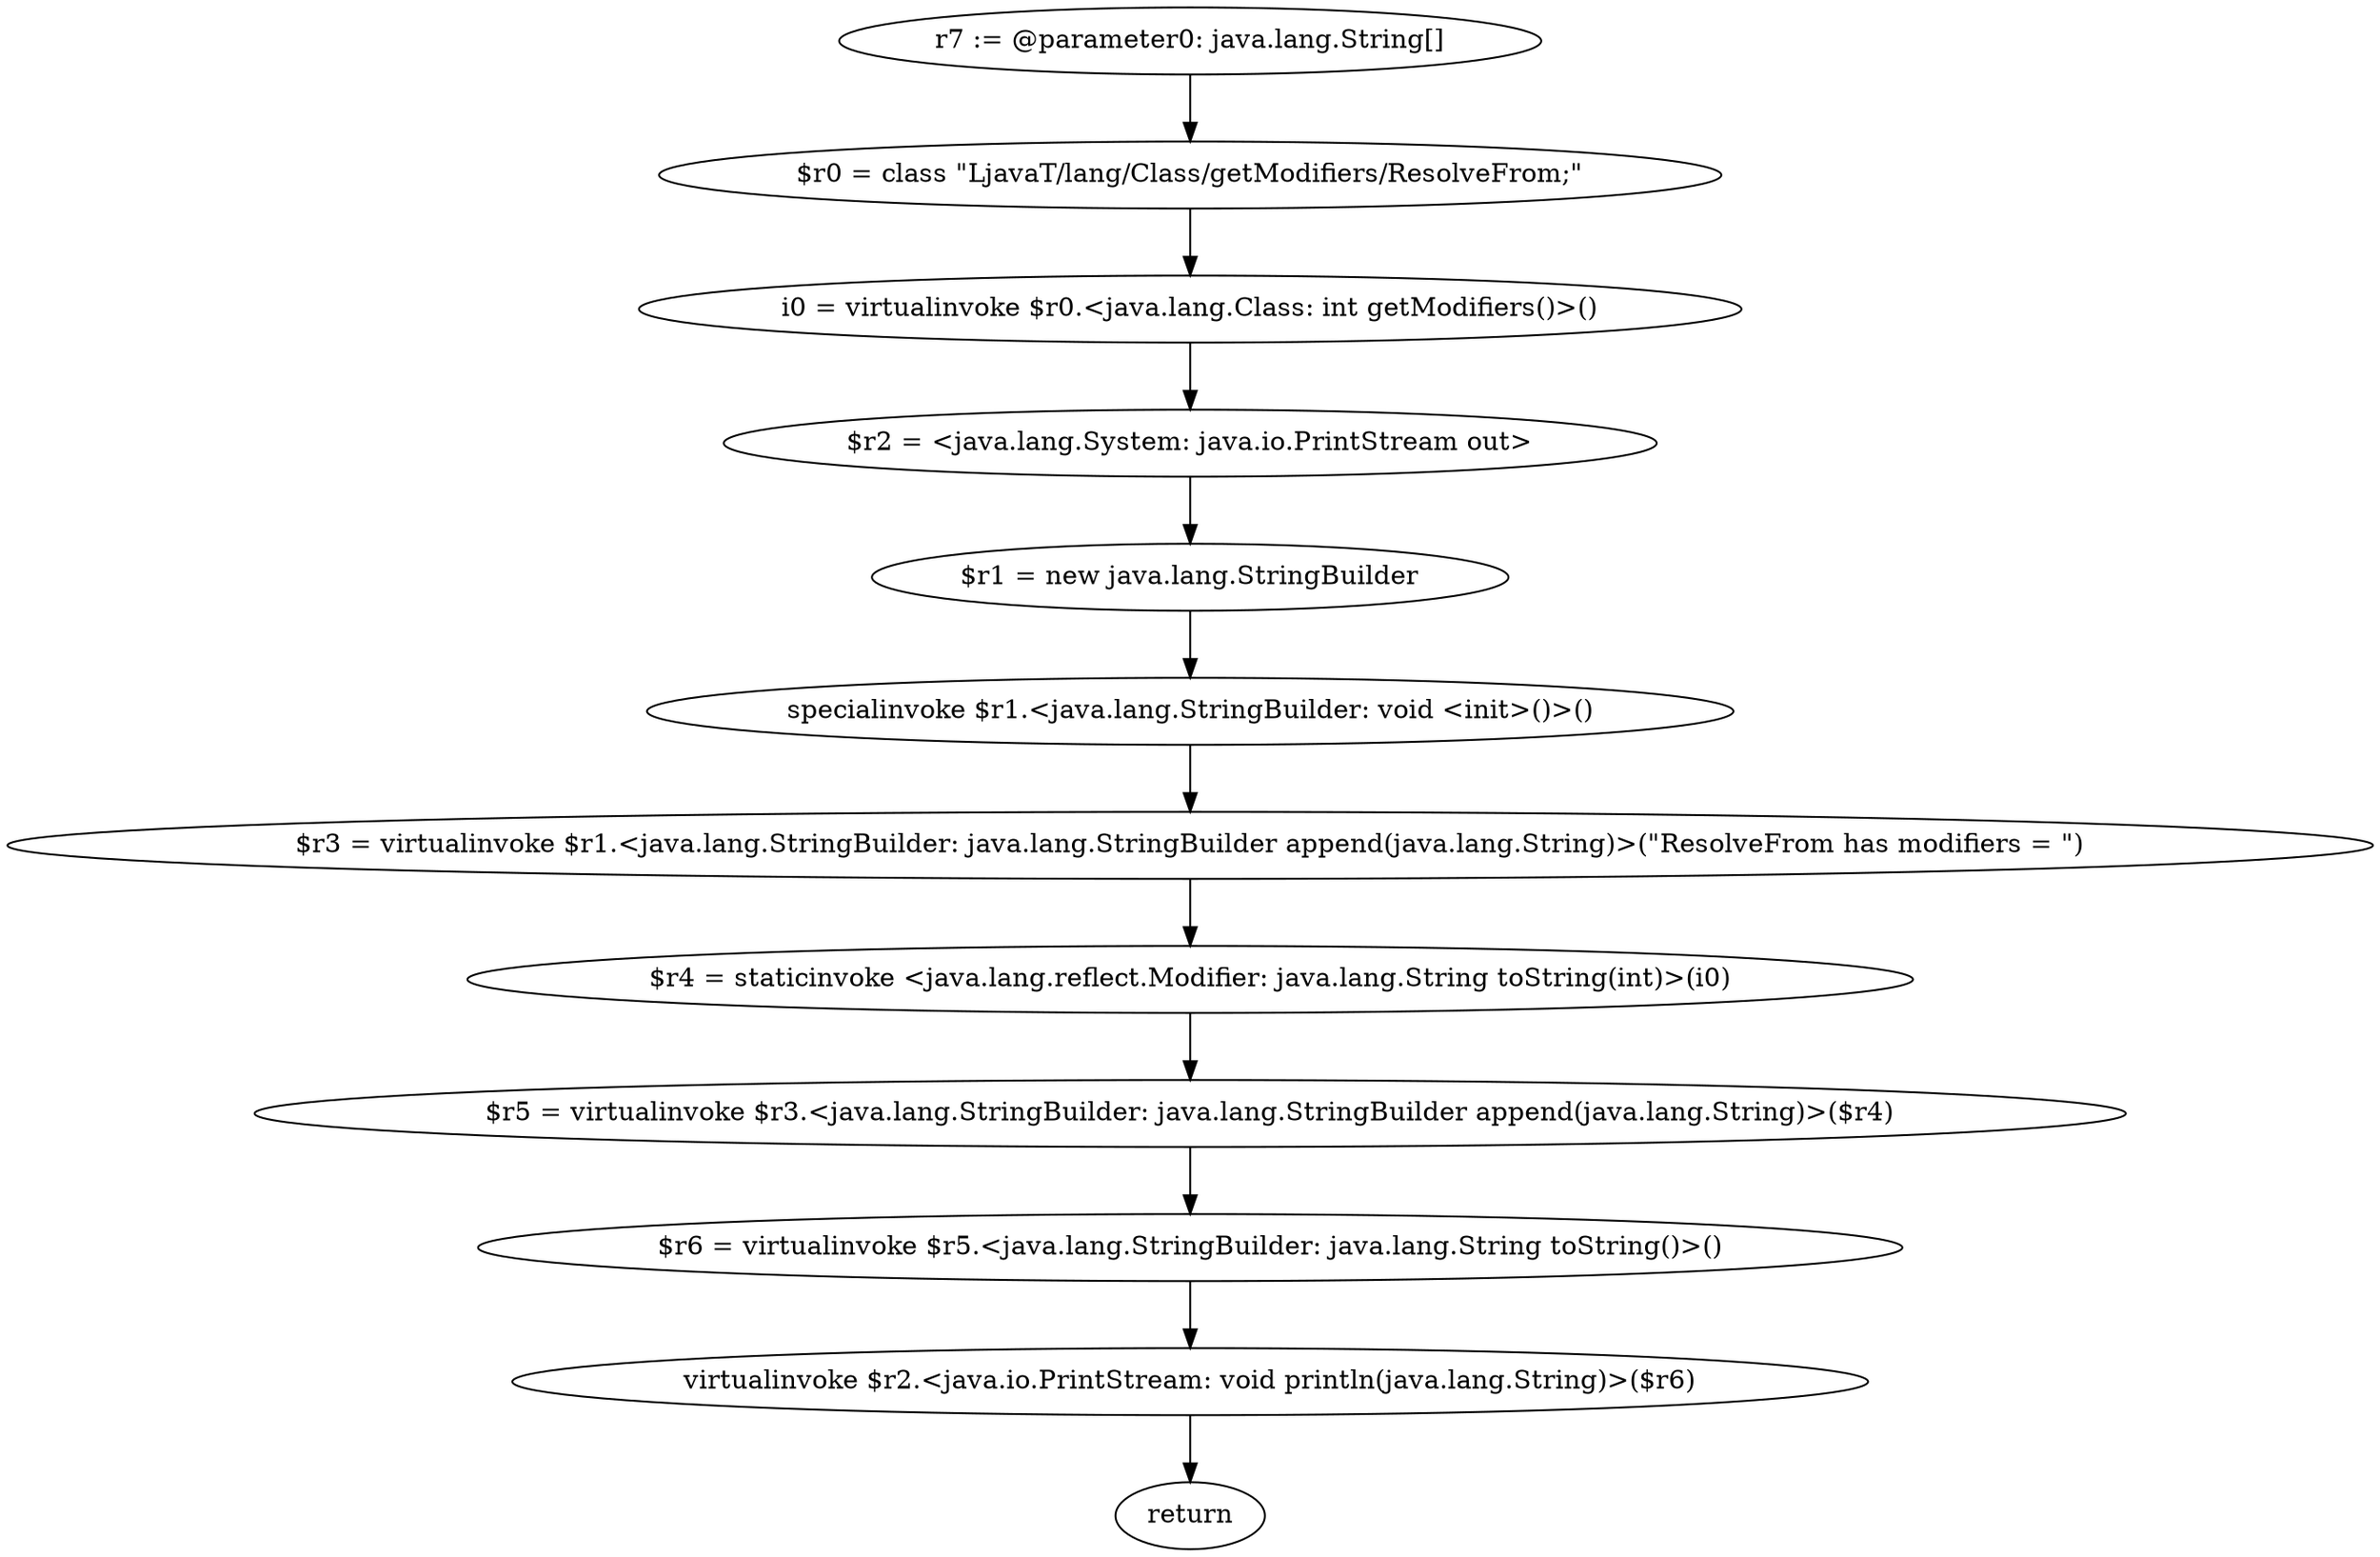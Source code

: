 digraph "unitGraph" {
    "r7 := @parameter0: java.lang.String[]"
    "$r0 = class \"LjavaT/lang/Class/getModifiers/ResolveFrom;\""
    "i0 = virtualinvoke $r0.<java.lang.Class: int getModifiers()>()"
    "$r2 = <java.lang.System: java.io.PrintStream out>"
    "$r1 = new java.lang.StringBuilder"
    "specialinvoke $r1.<java.lang.StringBuilder: void <init>()>()"
    "$r3 = virtualinvoke $r1.<java.lang.StringBuilder: java.lang.StringBuilder append(java.lang.String)>(\"ResolveFrom has modifiers = \")"
    "$r4 = staticinvoke <java.lang.reflect.Modifier: java.lang.String toString(int)>(i0)"
    "$r5 = virtualinvoke $r3.<java.lang.StringBuilder: java.lang.StringBuilder append(java.lang.String)>($r4)"
    "$r6 = virtualinvoke $r5.<java.lang.StringBuilder: java.lang.String toString()>()"
    "virtualinvoke $r2.<java.io.PrintStream: void println(java.lang.String)>($r6)"
    "return"
    "r7 := @parameter0: java.lang.String[]"->"$r0 = class \"LjavaT/lang/Class/getModifiers/ResolveFrom;\"";
    "$r0 = class \"LjavaT/lang/Class/getModifiers/ResolveFrom;\""->"i0 = virtualinvoke $r0.<java.lang.Class: int getModifiers()>()";
    "i0 = virtualinvoke $r0.<java.lang.Class: int getModifiers()>()"->"$r2 = <java.lang.System: java.io.PrintStream out>";
    "$r2 = <java.lang.System: java.io.PrintStream out>"->"$r1 = new java.lang.StringBuilder";
    "$r1 = new java.lang.StringBuilder"->"specialinvoke $r1.<java.lang.StringBuilder: void <init>()>()";
    "specialinvoke $r1.<java.lang.StringBuilder: void <init>()>()"->"$r3 = virtualinvoke $r1.<java.lang.StringBuilder: java.lang.StringBuilder append(java.lang.String)>(\"ResolveFrom has modifiers = \")";
    "$r3 = virtualinvoke $r1.<java.lang.StringBuilder: java.lang.StringBuilder append(java.lang.String)>(\"ResolveFrom has modifiers = \")"->"$r4 = staticinvoke <java.lang.reflect.Modifier: java.lang.String toString(int)>(i0)";
    "$r4 = staticinvoke <java.lang.reflect.Modifier: java.lang.String toString(int)>(i0)"->"$r5 = virtualinvoke $r3.<java.lang.StringBuilder: java.lang.StringBuilder append(java.lang.String)>($r4)";
    "$r5 = virtualinvoke $r3.<java.lang.StringBuilder: java.lang.StringBuilder append(java.lang.String)>($r4)"->"$r6 = virtualinvoke $r5.<java.lang.StringBuilder: java.lang.String toString()>()";
    "$r6 = virtualinvoke $r5.<java.lang.StringBuilder: java.lang.String toString()>()"->"virtualinvoke $r2.<java.io.PrintStream: void println(java.lang.String)>($r6)";
    "virtualinvoke $r2.<java.io.PrintStream: void println(java.lang.String)>($r6)"->"return";
}
